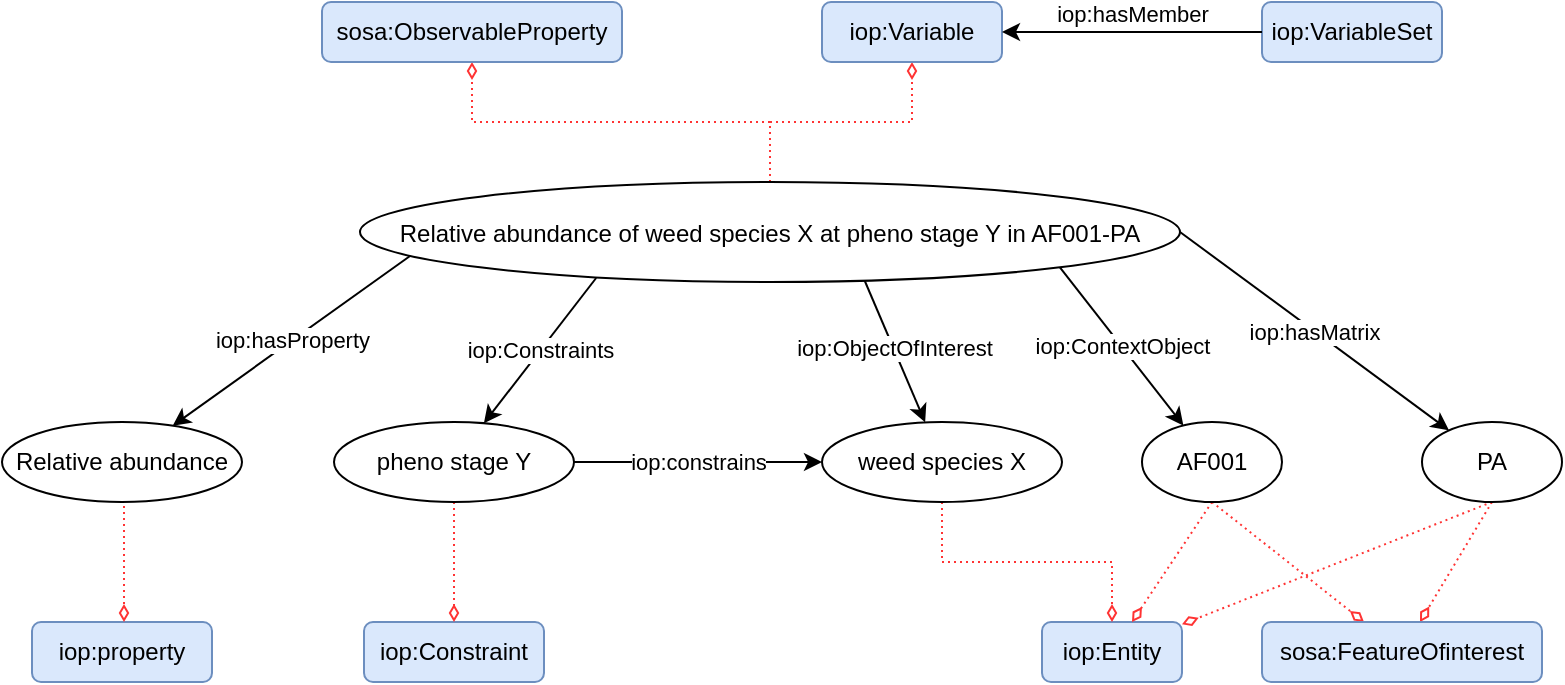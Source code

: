 <mxfile version="26.0.14">
  <diagram id="C5RBs43oDa-KdzZeNtuy" name="Page-1">
    <mxGraphModel dx="1434" dy="833" grid="1" gridSize="10" guides="1" tooltips="1" connect="1" arrows="1" fold="1" page="1" pageScale="1" pageWidth="827" pageHeight="1169" math="0" shadow="0">
      <root>
        <mxCell id="WIyWlLk6GJQsqaUBKTNV-0" />
        <mxCell id="WIyWlLk6GJQsqaUBKTNV-1" parent="WIyWlLk6GJQsqaUBKTNV-0" />
        <mxCell id="aPU1IR1Gpf8o0duNfGmr-50" style="edgeStyle=orthogonalEdgeStyle;rounded=0;orthogonalLoop=1;jettySize=auto;html=1;exitX=0.5;exitY=0;exitDx=0;exitDy=0;strokeColor=#FF3333;dashed=1;dashPattern=1 2;endArrow=diamondThin;endFill=0;" parent="WIyWlLk6GJQsqaUBKTNV-1" source="aPU1IR1Gpf8o0duNfGmr-45" target="aPU1IR1Gpf8o0duNfGmr-47" edge="1">
          <mxGeometry relative="1" as="geometry" />
        </mxCell>
        <mxCell id="aPU1IR1Gpf8o0duNfGmr-51" style="edgeStyle=orthogonalEdgeStyle;rounded=0;orthogonalLoop=1;jettySize=auto;html=1;exitX=0.5;exitY=0;exitDx=0;exitDy=0;entryX=0.5;entryY=1;entryDx=0;entryDy=0;strokeColor=#FF3333;dashed=1;dashPattern=1 2;endArrow=diamondThin;endFill=0;" parent="WIyWlLk6GJQsqaUBKTNV-1" source="aPU1IR1Gpf8o0duNfGmr-45" target="aPU1IR1Gpf8o0duNfGmr-46" edge="1">
          <mxGeometry relative="1" as="geometry" />
        </mxCell>
        <mxCell id="aPU1IR1Gpf8o0duNfGmr-61" value="iop:hasProperty" style="rounded=0;orthogonalLoop=1;jettySize=auto;html=1;exitX=0.061;exitY=0.74;exitDx=0;exitDy=0;exitPerimeter=0;" parent="WIyWlLk6GJQsqaUBKTNV-1" source="aPU1IR1Gpf8o0duNfGmr-45" target="aPU1IR1Gpf8o0duNfGmr-60" edge="1">
          <mxGeometry relative="1" as="geometry" />
        </mxCell>
        <mxCell id="aPU1IR1Gpf8o0duNfGmr-62" value="iop:Constraints" style="rounded=0;orthogonalLoop=1;jettySize=auto;html=1;exitX=0.288;exitY=0.96;exitDx=0;exitDy=0;exitPerimeter=0;" parent="WIyWlLk6GJQsqaUBKTNV-1" source="aPU1IR1Gpf8o0duNfGmr-45" target="aPU1IR1Gpf8o0duNfGmr-59" edge="1">
          <mxGeometry relative="1" as="geometry" />
        </mxCell>
        <mxCell id="aPU1IR1Gpf8o0duNfGmr-63" value="iop:ObjectOfInterest" style="rounded=0;orthogonalLoop=1;jettySize=auto;html=1;exitX=0.612;exitY=0.92;exitDx=0;exitDy=0;exitPerimeter=0;" parent="WIyWlLk6GJQsqaUBKTNV-1" source="aPU1IR1Gpf8o0duNfGmr-45" target="aPU1IR1Gpf8o0duNfGmr-56" edge="1">
          <mxGeometry relative="1" as="geometry" />
        </mxCell>
        <mxCell id="aPU1IR1Gpf8o0duNfGmr-64" value="iop:ContextObject" style="rounded=0;orthogonalLoop=1;jettySize=auto;html=1;exitX=1;exitY=1;exitDx=0;exitDy=0;" parent="WIyWlLk6GJQsqaUBKTNV-1" source="aPU1IR1Gpf8o0duNfGmr-45" target="aPU1IR1Gpf8o0duNfGmr-57" edge="1">
          <mxGeometry relative="1" as="geometry" />
        </mxCell>
        <mxCell id="aPU1IR1Gpf8o0duNfGmr-66" value="iop:hasMatrix" style="rounded=0;orthogonalLoop=1;jettySize=auto;html=1;exitX=1;exitY=0.5;exitDx=0;exitDy=0;" parent="WIyWlLk6GJQsqaUBKTNV-1" source="aPU1IR1Gpf8o0duNfGmr-45" target="aPU1IR1Gpf8o0duNfGmr-58" edge="1">
          <mxGeometry relative="1" as="geometry" />
        </mxCell>
        <mxCell id="aPU1IR1Gpf8o0duNfGmr-45" value="&lt;div&gt;Relative abundance of weed species X at pheno stage Y in AF001-PA&lt;/div&gt;&lt;div&gt;&lt;br&gt;&lt;/div&gt;" style="ellipse;whiteSpace=wrap;html=1;verticalAlign=bottom;" parent="WIyWlLk6GJQsqaUBKTNV-1" vertex="1">
          <mxGeometry x="209" y="130" width="410" height="50" as="geometry" />
        </mxCell>
        <mxCell id="aPU1IR1Gpf8o0duNfGmr-46" value="sosa:ObservableProperty" style="rounded=1;whiteSpace=wrap;html=1;labelBackgroundColor=none;fillColor=#dae8fc;strokeColor=#6c8ebf;" parent="WIyWlLk6GJQsqaUBKTNV-1" vertex="1">
          <mxGeometry x="190" y="40" width="150" height="30" as="geometry" />
        </mxCell>
        <mxCell id="aPU1IR1Gpf8o0duNfGmr-47" value="iop:Variable" style="rounded=1;whiteSpace=wrap;html=1;labelBackgroundColor=none;fillColor=#dae8fc;strokeColor=#6c8ebf;" parent="WIyWlLk6GJQsqaUBKTNV-1" vertex="1">
          <mxGeometry x="440" y="40" width="90" height="30" as="geometry" />
        </mxCell>
        <mxCell id="aPU1IR1Gpf8o0duNfGmr-48" value="iop:VariableSet" style="rounded=1;whiteSpace=wrap;html=1;labelBackgroundColor=none;fillColor=#dae8fc;strokeColor=#6c8ebf;" parent="WIyWlLk6GJQsqaUBKTNV-1" vertex="1">
          <mxGeometry x="660" y="40" width="90" height="30" as="geometry" />
        </mxCell>
        <mxCell id="aPU1IR1Gpf8o0duNfGmr-49" value="&lt;div&gt;iop:hasMember&lt;/div&gt;" style="edgeStyle=orthogonalEdgeStyle;rounded=0;orthogonalLoop=1;jettySize=auto;html=1;exitX=0;exitY=0.5;exitDx=0;exitDy=0;labelPosition=center;verticalLabelPosition=top;align=center;verticalAlign=bottom;" parent="WIyWlLk6GJQsqaUBKTNV-1" source="aPU1IR1Gpf8o0duNfGmr-48" target="aPU1IR1Gpf8o0duNfGmr-47" edge="1">
          <mxGeometry relative="1" as="geometry" />
        </mxCell>
        <mxCell id="aPU1IR1Gpf8o0duNfGmr-52" value="iop:property" style="rounded=1;whiteSpace=wrap;html=1;labelBackgroundColor=none;fillColor=#dae8fc;strokeColor=#6c8ebf;" parent="WIyWlLk6GJQsqaUBKTNV-1" vertex="1">
          <mxGeometry x="45" y="350" width="90" height="30" as="geometry" />
        </mxCell>
        <mxCell id="aPU1IR1Gpf8o0duNfGmr-53" value="iop:Constraint" style="rounded=1;whiteSpace=wrap;html=1;labelBackgroundColor=none;fillColor=#dae8fc;strokeColor=#6c8ebf;" parent="WIyWlLk6GJQsqaUBKTNV-1" vertex="1">
          <mxGeometry x="211" y="350" width="90" height="30" as="geometry" />
        </mxCell>
        <mxCell id="aPU1IR1Gpf8o0duNfGmr-55" value="iop:Entity" style="rounded=1;whiteSpace=wrap;html=1;labelBackgroundColor=none;fillColor=#dae8fc;strokeColor=#6c8ebf;" parent="WIyWlLk6GJQsqaUBKTNV-1" vertex="1">
          <mxGeometry x="550" y="350" width="70" height="30" as="geometry" />
        </mxCell>
        <mxCell id="aPU1IR1Gpf8o0duNfGmr-72" style="rounded=0;orthogonalLoop=1;jettySize=auto;html=1;exitX=0.5;exitY=1;exitDx=0;exitDy=0;strokeColor=none;endArrow=diamondThin;endFill=0;dashed=1;dashPattern=1 2;" parent="WIyWlLk6GJQsqaUBKTNV-1" source="aPU1IR1Gpf8o0duNfGmr-56" target="aPU1IR1Gpf8o0duNfGmr-55" edge="1">
          <mxGeometry relative="1" as="geometry" />
        </mxCell>
        <mxCell id="aPU1IR1Gpf8o0duNfGmr-105" style="edgeStyle=orthogonalEdgeStyle;rounded=0;orthogonalLoop=1;jettySize=auto;html=1;exitX=0.5;exitY=1;exitDx=0;exitDy=0;strokeColor=#FF3333;dashed=1;dashPattern=1 2;endArrow=diamondThin;endFill=0;" parent="WIyWlLk6GJQsqaUBKTNV-1" source="aPU1IR1Gpf8o0duNfGmr-56" target="aPU1IR1Gpf8o0duNfGmr-55" edge="1">
          <mxGeometry relative="1" as="geometry" />
        </mxCell>
        <mxCell id="aPU1IR1Gpf8o0duNfGmr-56" value="weed species X" style="ellipse;whiteSpace=wrap;html=1;" parent="WIyWlLk6GJQsqaUBKTNV-1" vertex="1">
          <mxGeometry x="440" y="250" width="120" height="40" as="geometry" />
        </mxCell>
        <mxCell id="aPU1IR1Gpf8o0duNfGmr-70" style="rounded=0;orthogonalLoop=1;jettySize=auto;html=1;exitX=0.5;exitY=1;exitDx=0;exitDy=0;strokeColor=#FF3333;endArrow=diamondThin;endFill=0;dashed=1;dashPattern=1 2;" parent="WIyWlLk6GJQsqaUBKTNV-1" source="aPU1IR1Gpf8o0duNfGmr-57" target="aPU1IR1Gpf8o0duNfGmr-55" edge="1">
          <mxGeometry relative="1" as="geometry" />
        </mxCell>
        <mxCell id="aPU1IR1Gpf8o0duNfGmr-102" style="rounded=0;orthogonalLoop=1;jettySize=auto;html=1;exitX=0.5;exitY=1;exitDx=0;exitDy=0;strokeColor=#FF3333;endArrow=diamondThin;endFill=0;dashed=1;dashPattern=1 2;" parent="WIyWlLk6GJQsqaUBKTNV-1" source="aPU1IR1Gpf8o0duNfGmr-57" target="aPU1IR1Gpf8o0duNfGmr-101" edge="1">
          <mxGeometry relative="1" as="geometry" />
        </mxCell>
        <mxCell id="aPU1IR1Gpf8o0duNfGmr-57" value="AF001" style="ellipse;whiteSpace=wrap;html=1;" parent="WIyWlLk6GJQsqaUBKTNV-1" vertex="1">
          <mxGeometry x="600" y="250" width="70" height="40" as="geometry" />
        </mxCell>
        <mxCell id="aPU1IR1Gpf8o0duNfGmr-71" style="rounded=0;orthogonalLoop=1;jettySize=auto;html=1;exitX=0.5;exitY=1;exitDx=0;exitDy=0;strokeColor=#FF3333;endArrow=diamondThin;endFill=0;dashed=1;dashPattern=1 2;" parent="WIyWlLk6GJQsqaUBKTNV-1" source="aPU1IR1Gpf8o0duNfGmr-58" target="aPU1IR1Gpf8o0duNfGmr-55" edge="1">
          <mxGeometry relative="1" as="geometry" />
        </mxCell>
        <mxCell id="aPU1IR1Gpf8o0duNfGmr-103" style="rounded=0;orthogonalLoop=1;jettySize=auto;html=1;exitX=0.5;exitY=1;exitDx=0;exitDy=0;strokeColor=#FF3333;endArrow=diamondThin;endFill=0;dashed=1;dashPattern=1 2;" parent="WIyWlLk6GJQsqaUBKTNV-1" source="aPU1IR1Gpf8o0duNfGmr-58" target="aPU1IR1Gpf8o0duNfGmr-101" edge="1">
          <mxGeometry relative="1" as="geometry" />
        </mxCell>
        <mxCell id="aPU1IR1Gpf8o0duNfGmr-58" value="PA" style="ellipse;whiteSpace=wrap;html=1;" parent="WIyWlLk6GJQsqaUBKTNV-1" vertex="1">
          <mxGeometry x="740" y="250" width="70" height="40" as="geometry" />
        </mxCell>
        <mxCell id="aPU1IR1Gpf8o0duNfGmr-68" value="" style="edgeStyle=orthogonalEdgeStyle;rounded=0;orthogonalLoop=1;jettySize=auto;html=1;exitX=0.5;exitY=1;exitDx=0;exitDy=0;strokeColor=#FF3333;endArrow=diamondThin;endFill=0;dashed=1;dashPattern=1 2;" parent="WIyWlLk6GJQsqaUBKTNV-1" source="aPU1IR1Gpf8o0duNfGmr-59" target="aPU1IR1Gpf8o0duNfGmr-53" edge="1">
          <mxGeometry relative="1" as="geometry" />
        </mxCell>
        <mxCell id="aPU1IR1Gpf8o0duNfGmr-100" value="iop:constrains" style="rounded=0;orthogonalLoop=1;jettySize=auto;html=1;exitX=1;exitY=0.5;exitDx=0;exitDy=0;" parent="WIyWlLk6GJQsqaUBKTNV-1" source="aPU1IR1Gpf8o0duNfGmr-59" target="aPU1IR1Gpf8o0duNfGmr-56" edge="1">
          <mxGeometry relative="1" as="geometry" />
        </mxCell>
        <mxCell id="aPU1IR1Gpf8o0duNfGmr-59" value="pheno stage Y" style="ellipse;whiteSpace=wrap;html=1;" parent="WIyWlLk6GJQsqaUBKTNV-1" vertex="1">
          <mxGeometry x="196" y="250" width="120" height="40" as="geometry" />
        </mxCell>
        <mxCell id="aPU1IR1Gpf8o0duNfGmr-67" style="edgeStyle=orthogonalEdgeStyle;rounded=0;orthogonalLoop=1;jettySize=auto;html=1;exitX=0.5;exitY=1;exitDx=0;exitDy=0;strokeColor=#FF3333;endArrow=diamondThin;endFill=0;dashed=1;dashPattern=1 2;" parent="WIyWlLk6GJQsqaUBKTNV-1" source="aPU1IR1Gpf8o0duNfGmr-60" target="aPU1IR1Gpf8o0duNfGmr-52" edge="1">
          <mxGeometry relative="1" as="geometry">
            <Array as="points">
              <mxPoint x="91" y="290" />
            </Array>
          </mxGeometry>
        </mxCell>
        <mxCell id="aPU1IR1Gpf8o0duNfGmr-60" value="Relative abundance" style="ellipse;whiteSpace=wrap;html=1;" parent="WIyWlLk6GJQsqaUBKTNV-1" vertex="1">
          <mxGeometry x="30" y="250" width="120" height="40" as="geometry" />
        </mxCell>
        <mxCell id="aPU1IR1Gpf8o0duNfGmr-101" value="sosa:FeatureOfinterest" style="rounded=1;whiteSpace=wrap;html=1;labelBackgroundColor=none;fillColor=#dae8fc;strokeColor=#6c8ebf;" parent="WIyWlLk6GJQsqaUBKTNV-1" vertex="1">
          <mxGeometry x="660" y="350" width="140" height="30" as="geometry" />
        </mxCell>
      </root>
    </mxGraphModel>
  </diagram>
</mxfile>
